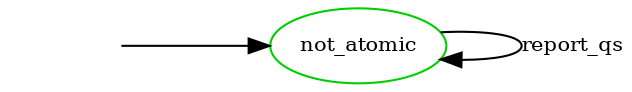 digraph state_automaton {
	center = true;
	// size = "700,800";
	nodesep = 0.5;
	{node [shape = plaintext, style=invis, label=""] "__init_not_atomic"};
	node [shape = ellipse, fontsize=10, color = green3];
	edge [fontsize=10];

	"__init_not_atomic" -> "not_atomic";

	/* Handling for pirq dis, read-lock, read-unlock, pirq en */
	"not_atomic" [label = "not_atomic"]; 

	"not_atomic" -> "not_atomic" [ label = "report_qs" ];

	{ rank = min ;
		"__init_not_atomic";
		"not_atomic";
	}
}
